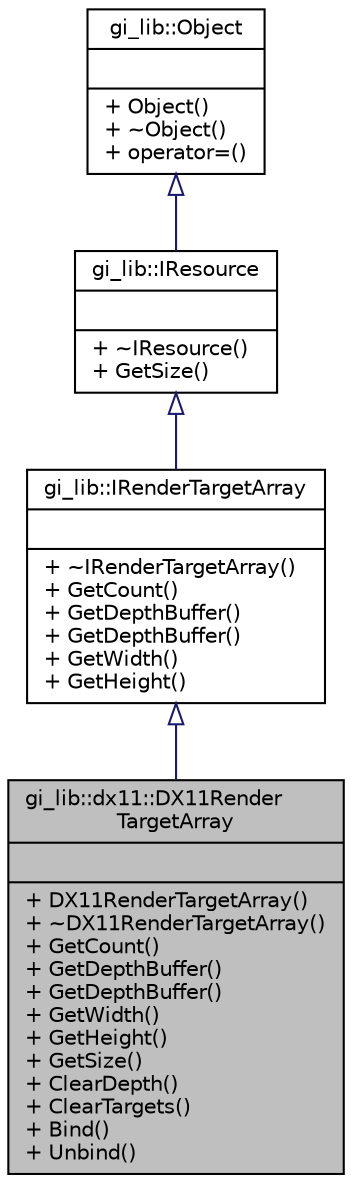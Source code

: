 digraph "gi_lib::dx11::DX11RenderTargetArray"
{
  edge [fontname="Helvetica",fontsize="10",labelfontname="Helvetica",labelfontsize="10"];
  node [fontname="Helvetica",fontsize="10",shape=record];
  Node1 [label="{gi_lib::dx11::DX11Render\lTargetArray\n||+ DX11RenderTargetArray()\l+ ~DX11RenderTargetArray()\l+ GetCount()\l+ GetDepthBuffer()\l+ GetDepthBuffer()\l+ GetWidth()\l+ GetHeight()\l+ GetSize()\l+ ClearDepth()\l+ ClearTargets()\l+ Bind()\l+ Unbind()\l}",height=0.2,width=0.4,color="black", fillcolor="grey75", style="filled", fontcolor="black"];
  Node2 -> Node1 [dir="back",color="midnightblue",fontsize="10",style="solid",arrowtail="onormal",fontname="Helvetica"];
  Node2 [label="{gi_lib::IRenderTargetArray\n||+ ~IRenderTargetArray()\l+ GetCount()\l+ GetDepthBuffer()\l+ GetDepthBuffer()\l+ GetWidth()\l+ GetHeight()\l}",height=0.2,width=0.4,color="black", fillcolor="white", style="filled",URL="$classgi__lib_1_1_i_render_target_array.html",tooltip="Base interface for render target arrays. A render target array is an array of textures, each of which can be drawn upon. Elements in the array are guaranteed to have the same dimensions. The array also defines an optional shared depth stencil buffer for Z testing while drawing. "];
  Node3 -> Node2 [dir="back",color="midnightblue",fontsize="10",style="solid",arrowtail="onormal",fontname="Helvetica"];
  Node3 [label="{gi_lib::IResource\n||+ ~IResource()\l+ GetSize()\l}",height=0.2,width=0.4,color="black", fillcolor="white", style="filled",URL="$classgi__lib_1_1_i_resource.html",tooltip="Base interface for graphical resources. Resources are reference counted. You may improve this class t..."];
  Node4 -> Node3 [dir="back",color="midnightblue",fontsize="10",style="solid",arrowtail="onormal",fontname="Helvetica"];
  Node4 [label="{gi_lib::Object\n||+ Object()\l+ ~Object()\l+ operator=()\l}",height=0.2,width=0.4,color="black", fillcolor="white", style="filled",URL="$classgi__lib_1_1_object.html",tooltip="Base interface for every object whose life cycle is determined by a reference counter. "];
}
